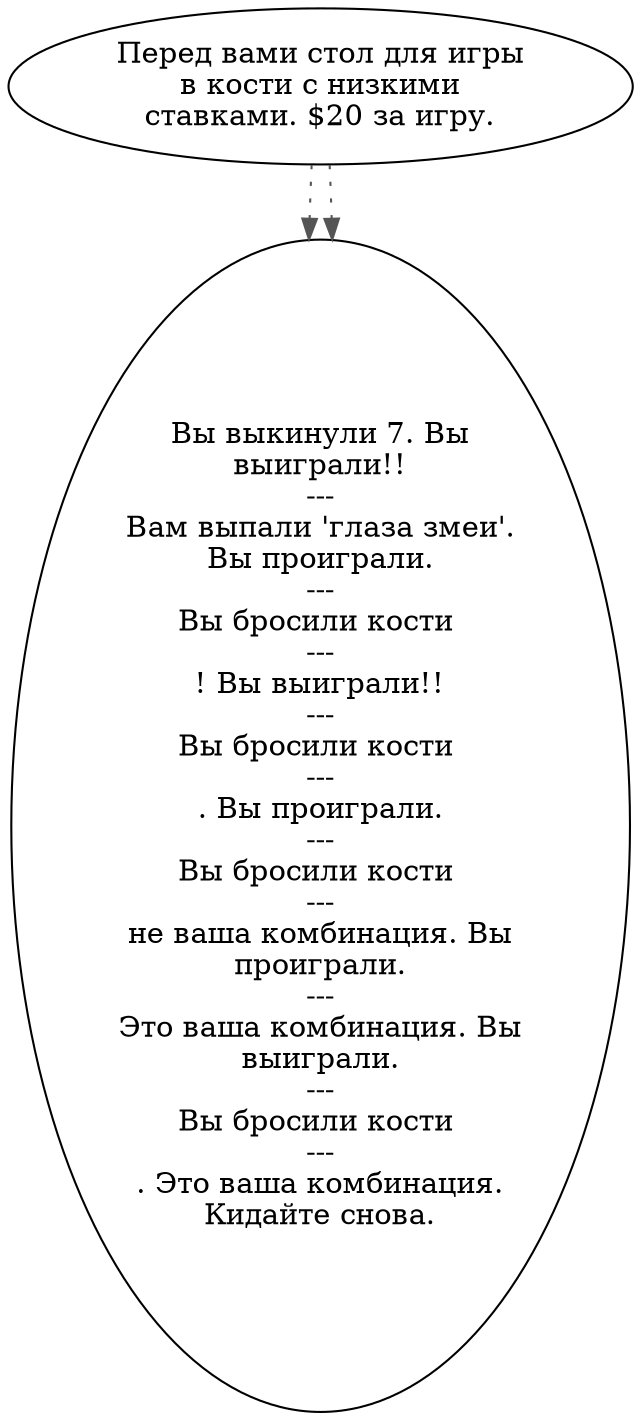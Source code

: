 digraph lowcraps {
  "start" [style=filled       fillcolor="#FFFFFF"       color="#000000"]
  "start" -> "point_run" [style=dotted color="#555555"]
  "start" -> "point_run" [style=dotted color="#555555"]
  "start" [label="Перед вами стол для игры\nв кости с низкими\nставками. $20 за игру."]
  "point_run" [style=filled       fillcolor="#FFFFFF"       color="#000000"]
  "point_run" [label="Вы выкинули 7. Вы\nвыиграли!!\n---\nВам выпали 'глаза змеи'.\nВы проиграли.\n---\nВы бросили кости \n---\n! Вы выиграли!!\n---\nВы бросили кости \n---\n. Вы проиграли.\n---\nВы бросили кости \n---\nне ваша комбинация. Вы\nпроиграли.\n---\nЭто ваша комбинация. Вы\nвыиграли.\n---\nВы бросили кости \n---\n. Это ваша комбинация.\nКидайте снова."]
}